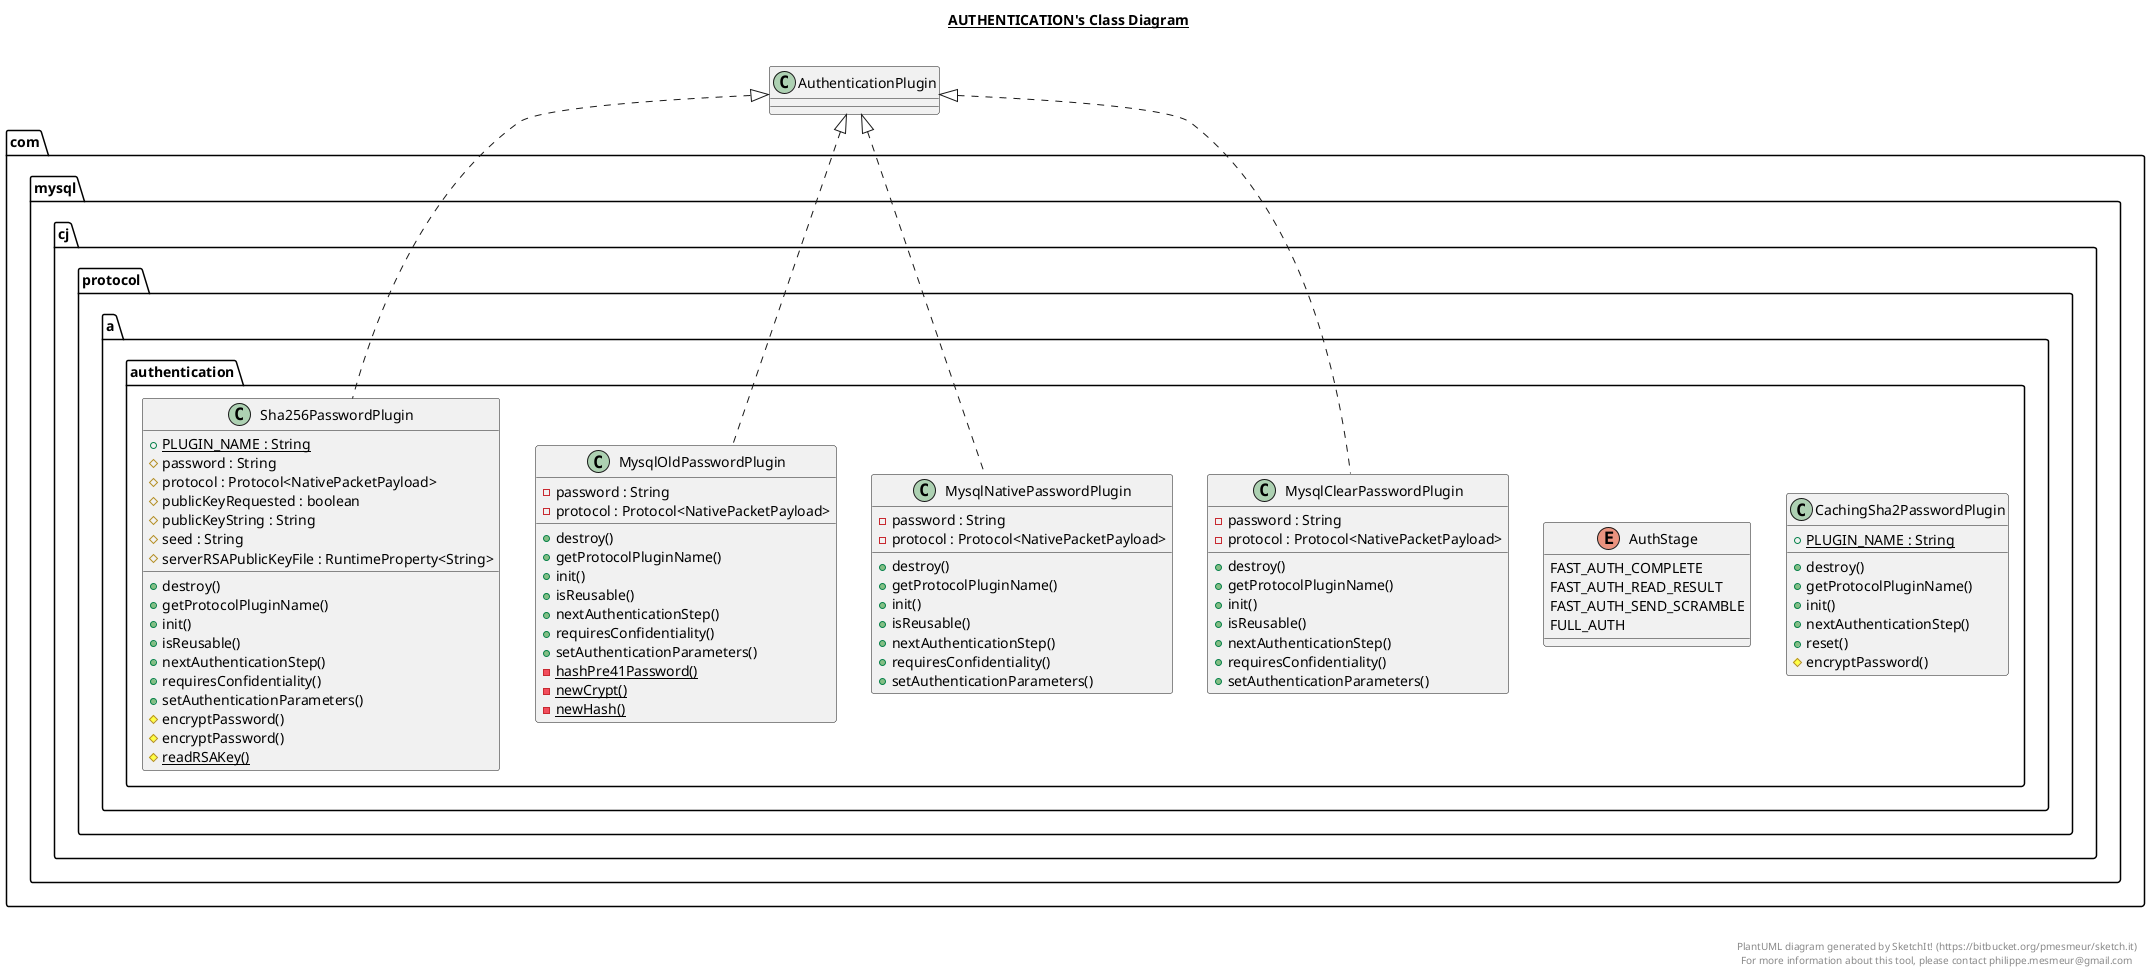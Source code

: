 @startuml

title __AUTHENTICATION's Class Diagram__\n

  namespace com.mysql.cj {
    namespace protocol {
      namespace a {
        namespace authentication {
          class com.mysql.cj.protocol.a.authentication.CachingSha2PasswordPlugin {
              {static} + PLUGIN_NAME : String
              + destroy()
              + getProtocolPluginName()
              + init()
              + nextAuthenticationStep()
              + reset()
              # encryptPassword()
          }
        }
      }
    }
  }
  

  namespace com.mysql.cj {
    namespace protocol {
      namespace a {
        namespace authentication {
          enum AuthStage {
            FAST_AUTH_COMPLETE
            FAST_AUTH_READ_RESULT
            FAST_AUTH_SEND_SCRAMBLE
            FULL_AUTH
          }
        }
      }
    }
  }
  

  namespace com.mysql.cj {
    namespace protocol {
      namespace a {
        namespace authentication {
          class com.mysql.cj.protocol.a.authentication.MysqlClearPasswordPlugin {
              - password : String
              - protocol : Protocol<NativePacketPayload>
              + destroy()
              + getProtocolPluginName()
              + init()
              + isReusable()
              + nextAuthenticationStep()
              + requiresConfidentiality()
              + setAuthenticationParameters()
          }
        }
      }
    }
  }
  

  namespace com.mysql.cj {
    namespace protocol {
      namespace a {
        namespace authentication {
          class com.mysql.cj.protocol.a.authentication.MysqlNativePasswordPlugin {
              - password : String
              - protocol : Protocol<NativePacketPayload>
              + destroy()
              + getProtocolPluginName()
              + init()
              + isReusable()
              + nextAuthenticationStep()
              + requiresConfidentiality()
              + setAuthenticationParameters()
          }
        }
      }
    }
  }
  

  namespace com.mysql.cj {
    namespace protocol {
      namespace a {
        namespace authentication {
          class com.mysql.cj.protocol.a.authentication.MysqlOldPasswordPlugin {
              - password : String
              - protocol : Protocol<NativePacketPayload>
              + destroy()
              + getProtocolPluginName()
              + init()
              + isReusable()
              + nextAuthenticationStep()
              + requiresConfidentiality()
              + setAuthenticationParameters()
              {static} - hashPre41Password()
              {static} - newCrypt()
              {static} - newHash()
          }
        }
      }
    }
  }
  

  namespace com.mysql.cj {
    namespace protocol {
      namespace a {
        namespace authentication {
          class com.mysql.cj.protocol.a.authentication.Sha256PasswordPlugin {
              {static} + PLUGIN_NAME : String
              # password : String
              # protocol : Protocol<NativePacketPayload>
              # publicKeyRequested : boolean
              # publicKeyString : String
              # seed : String
              # serverRSAPublicKeyFile : RuntimeProperty<String>
              + destroy()
              + getProtocolPluginName()
              + init()
              + isReusable()
              + nextAuthenticationStep()
              + requiresConfidentiality()
              + setAuthenticationParameters()
              # encryptPassword()
              # encryptPassword()
              {static} # readRSAKey()
          }
        }
      }
    }
  }
  

  com.mysql.cj.protocol.a.authentication.CachingSha2PasswordPlugin o-- com.mysql.cj.protocol.a.authentication.CachingSha2PasswordPlugin.AuthStage : stage
  com.mysql.cj.protocol.a.authentication.CachingSha2PasswordPlugin +-down- com.mysql.cj.protocol.a.authentication.CachingSha2PasswordPlugin.AuthStage
  com.mysql.cj.protocol.a.authentication.MysqlClearPasswordPlugin .up.|> AuthenticationPlugin
  com.mysql.cj.protocol.a.authentication.MysqlNativePasswordPlugin .up.|> AuthenticationPlugin
  com.mysql.cj.protocol.a.authentication.MysqlOldPasswordPlugin .up.|> AuthenticationPlugin
  com.mysql.cj.protocol.a.authentication.Sha256PasswordPlugin .up.|> AuthenticationPlugin


right footer


PlantUML diagram generated by SketchIt! (https://bitbucket.org/pmesmeur/sketch.it)
For more information about this tool, please contact philippe.mesmeur@gmail.com
endfooter

@enduml
